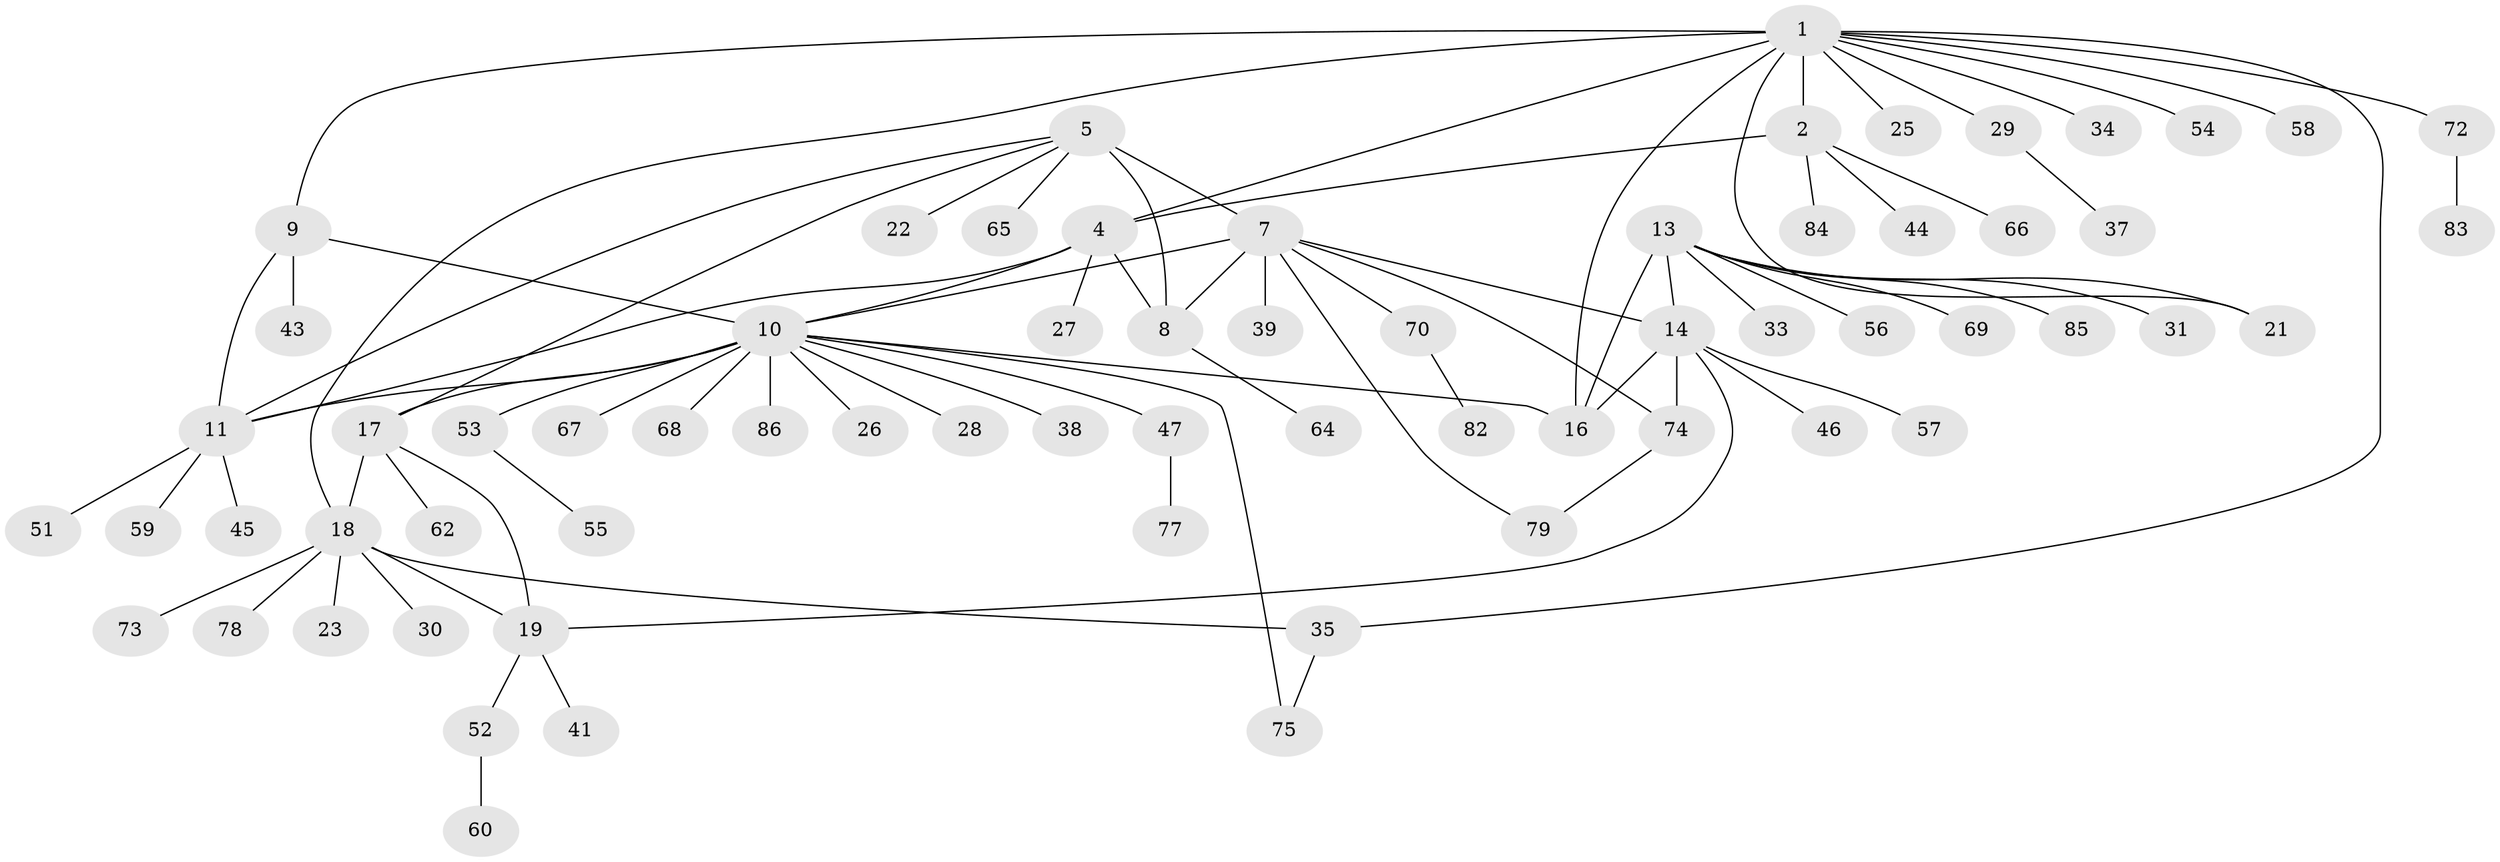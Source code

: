 // Generated by graph-tools (version 1.1) at 2025/24/03/03/25 07:24:14]
// undirected, 67 vertices, 85 edges
graph export_dot {
graph [start="1"]
  node [color=gray90,style=filled];
  1 [super="+3"];
  2 [super="+48"];
  4 [super="+24"];
  5 [super="+6"];
  7 [super="+63"];
  8 [super="+49"];
  9 [super="+61"];
  10 [super="+12"];
  11 [super="+36"];
  13 [super="+81"];
  14 [super="+15"];
  16;
  17 [super="+20"];
  18 [super="+40"];
  19 [super="+32"];
  21;
  22;
  23;
  25;
  26;
  27;
  28;
  29;
  30;
  31;
  33;
  34;
  35 [super="+42"];
  37 [super="+80"];
  38;
  39;
  41;
  43;
  44;
  45;
  46;
  47 [super="+50"];
  51;
  52;
  53;
  54;
  55;
  56 [super="+71"];
  57;
  58;
  59;
  60;
  62;
  64;
  65;
  66;
  67;
  68;
  69;
  70;
  72;
  73;
  74 [super="+76"];
  75;
  77;
  78;
  79;
  82;
  83;
  84;
  85;
  86;
  1 -- 2 [weight=2];
  1 -- 4 [weight=2];
  1 -- 16;
  1 -- 18;
  1 -- 21;
  1 -- 34;
  1 -- 35;
  1 -- 72;
  1 -- 54;
  1 -- 25;
  1 -- 58;
  1 -- 29;
  1 -- 9;
  2 -- 4 [weight=2];
  2 -- 44;
  2 -- 84;
  2 -- 66;
  4 -- 8;
  4 -- 27;
  4 -- 10;
  4 -- 11;
  5 -- 7 [weight=2];
  5 -- 8 [weight=2];
  5 -- 11;
  5 -- 22;
  5 -- 65;
  5 -- 17;
  7 -- 8;
  7 -- 39;
  7 -- 79;
  7 -- 70;
  7 -- 10;
  7 -- 14;
  7 -- 74;
  8 -- 64;
  9 -- 10 [weight=2];
  9 -- 11;
  9 -- 43;
  10 -- 11 [weight=2];
  10 -- 26;
  10 -- 38;
  10 -- 53;
  10 -- 67;
  10 -- 68;
  10 -- 75;
  10 -- 47;
  10 -- 16;
  10 -- 86;
  10 -- 28;
  10 -- 17;
  11 -- 45;
  11 -- 51;
  11 -- 59;
  13 -- 14 [weight=2];
  13 -- 16;
  13 -- 21;
  13 -- 31;
  13 -- 33;
  13 -- 56;
  13 -- 69;
  13 -- 85;
  14 -- 16 [weight=2];
  14 -- 19;
  14 -- 46;
  14 -- 57;
  14 -- 74;
  17 -- 18 [weight=2];
  17 -- 19 [weight=2];
  17 -- 62;
  18 -- 19;
  18 -- 23;
  18 -- 30;
  18 -- 35;
  18 -- 73;
  18 -- 78;
  19 -- 41;
  19 -- 52;
  29 -- 37;
  35 -- 75;
  47 -- 77;
  52 -- 60;
  53 -- 55;
  70 -- 82;
  72 -- 83;
  74 -- 79;
}
